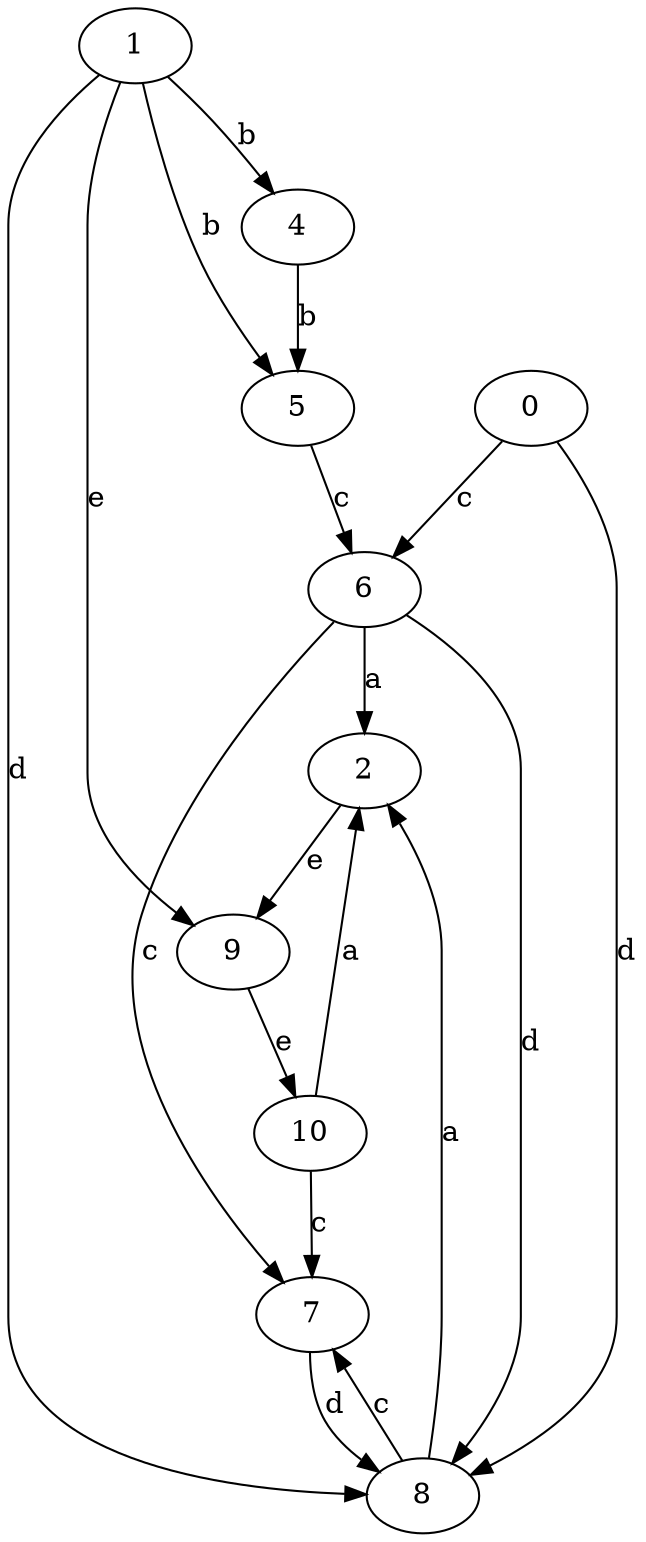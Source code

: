 strict digraph  {
1;
2;
4;
5;
6;
7;
8;
0;
9;
10;
1 -> 4  [label=b];
1 -> 5  [label=b];
1 -> 8  [label=d];
1 -> 9  [label=e];
2 -> 9  [label=e];
4 -> 5  [label=b];
5 -> 6  [label=c];
6 -> 2  [label=a];
6 -> 7  [label=c];
6 -> 8  [label=d];
7 -> 8  [label=d];
8 -> 2  [label=a];
8 -> 7  [label=c];
0 -> 6  [label=c];
0 -> 8  [label=d];
9 -> 10  [label=e];
10 -> 2  [label=a];
10 -> 7  [label=c];
}
